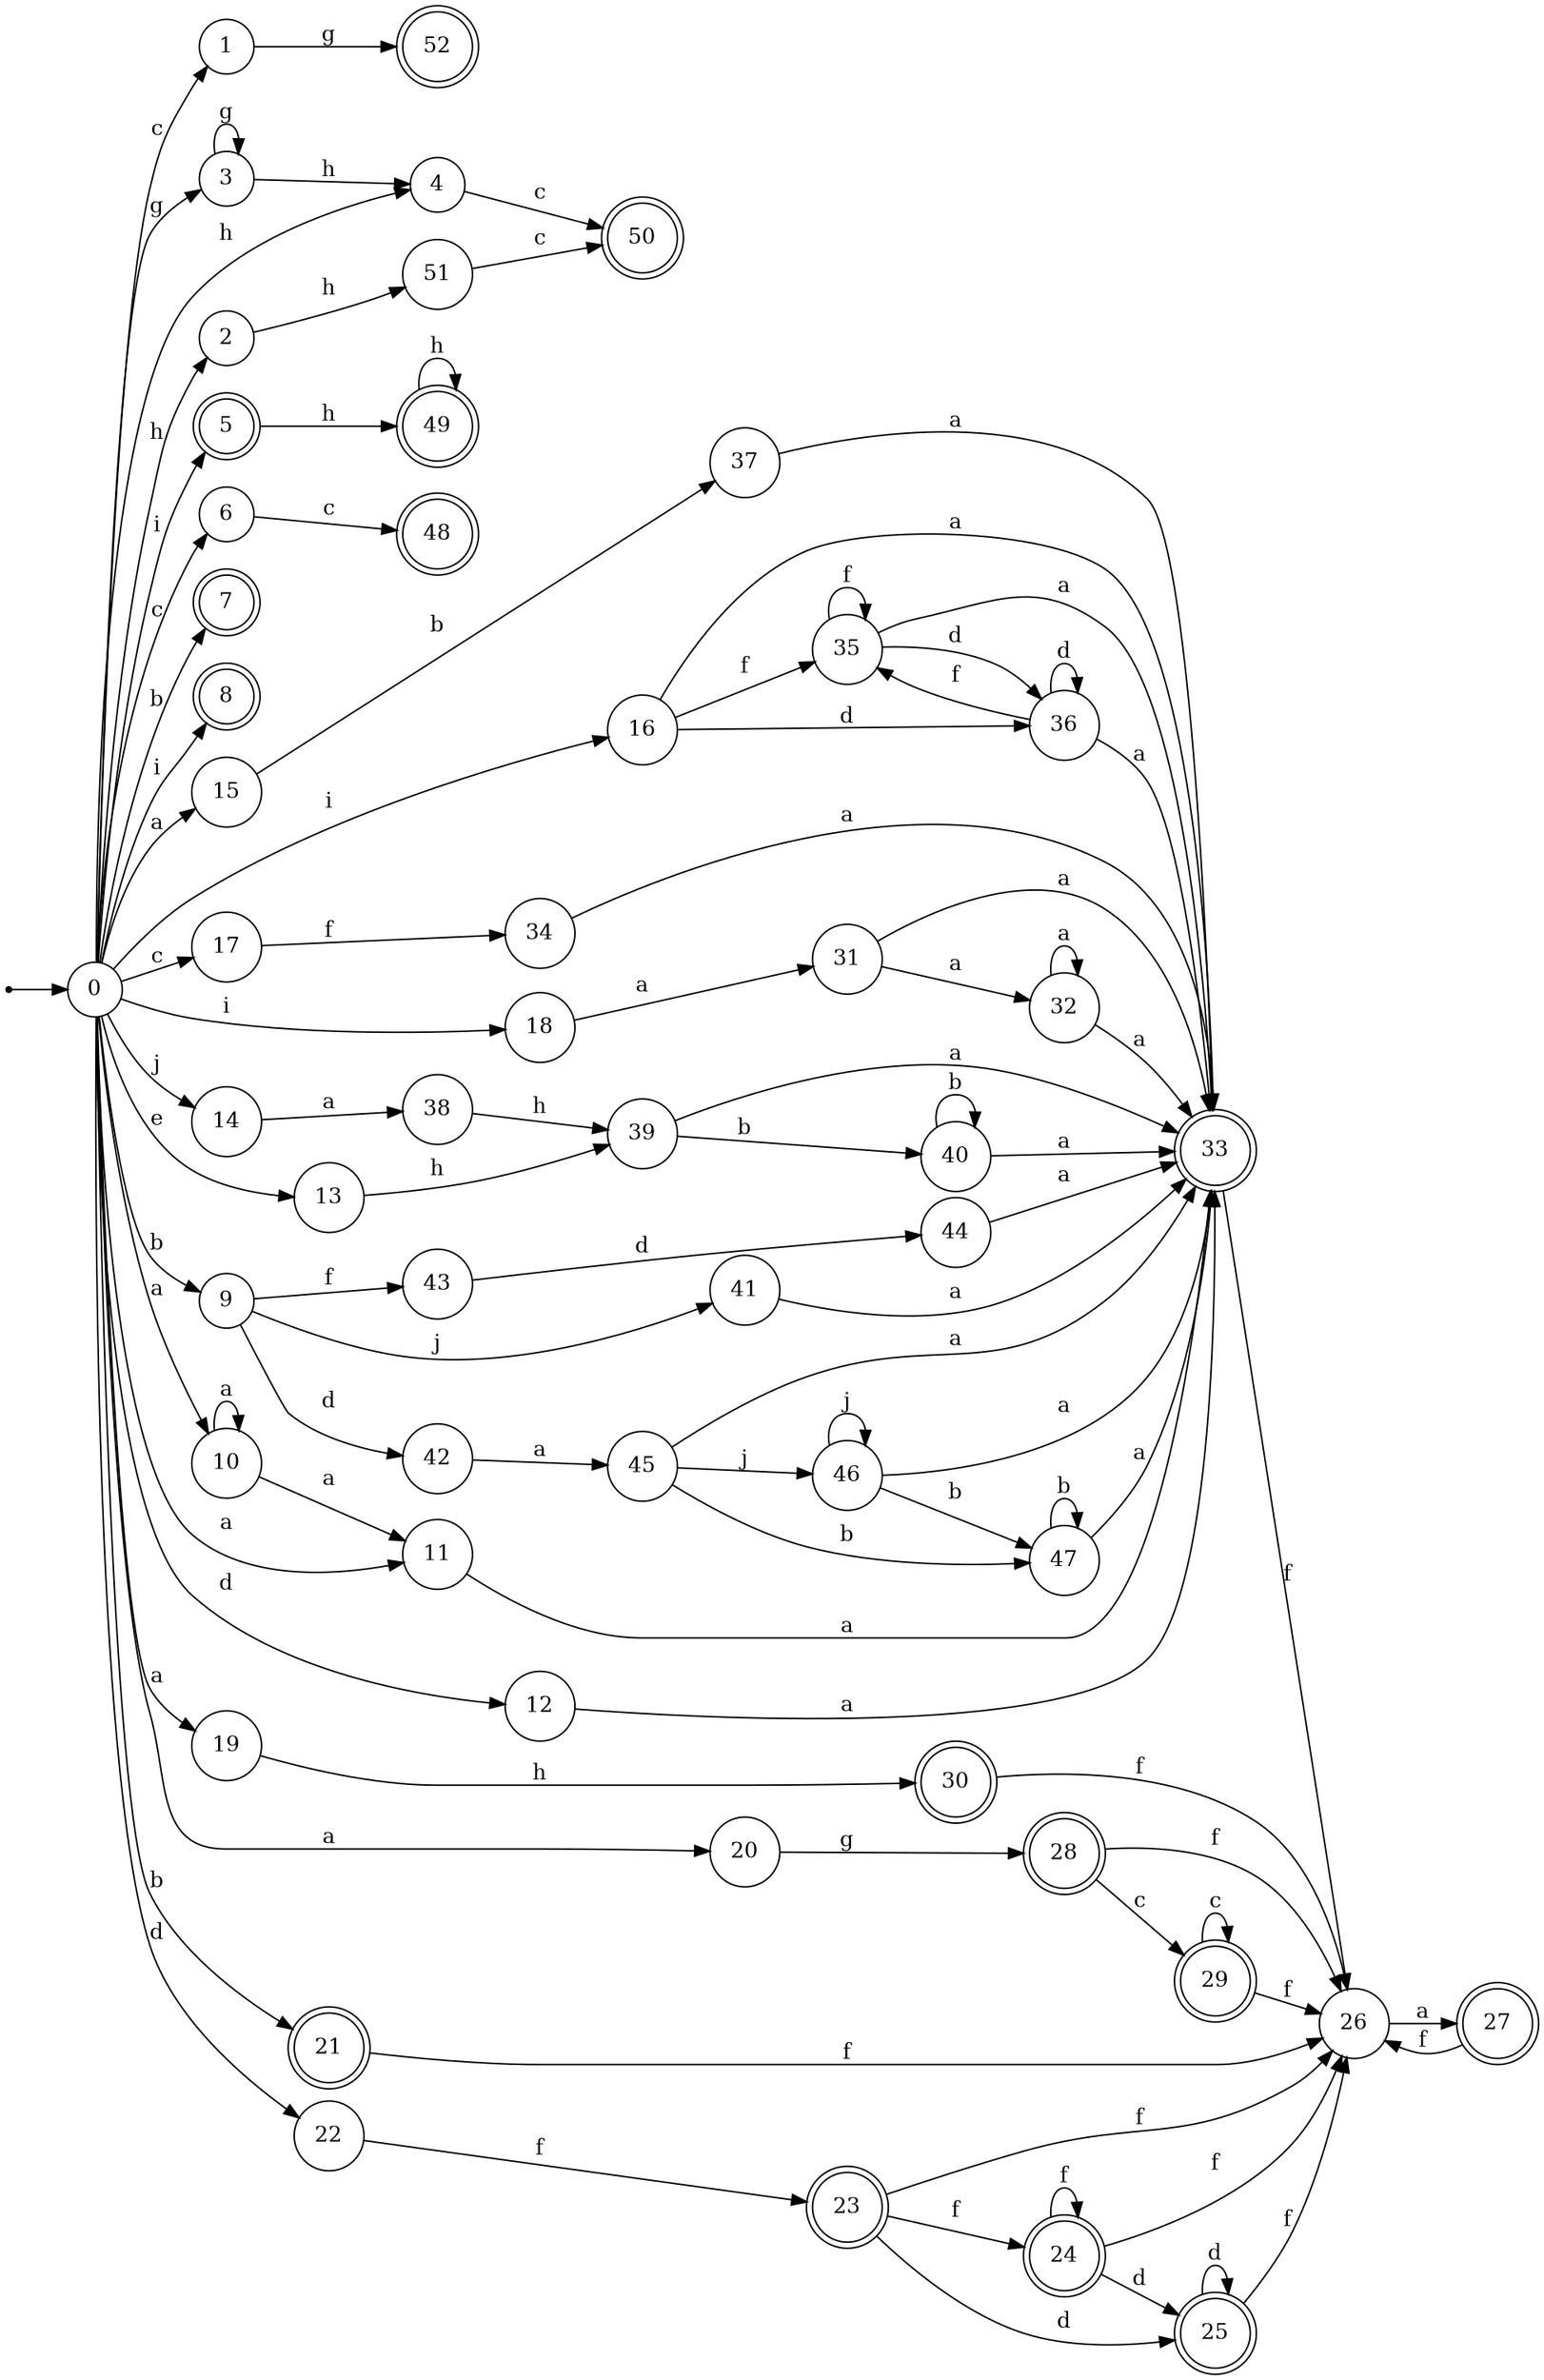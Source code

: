 digraph finite_state_machine {
rankdir=LR;
size="20,20";
node [shape = point]; "dummy0"
node [shape = circle]; "0";
"dummy0" -> "0";
node [shape = circle]; "1";
node [shape = circle]; "2";
node [shape = circle]; "3";
node [shape = circle]; "4";
node [shape = doublecircle]; "5";node [shape = circle]; "6";
node [shape = doublecircle]; "7";node [shape = doublecircle]; "8";node [shape = circle]; "9";
node [shape = circle]; "10";
node [shape = circle]; "11";
node [shape = circle]; "12";
node [shape = circle]; "13";
node [shape = circle]; "14";
node [shape = circle]; "15";
node [shape = circle]; "16";
node [shape = circle]; "17";
node [shape = circle]; "18";
node [shape = circle]; "19";
node [shape = circle]; "20";
node [shape = doublecircle]; "21";node [shape = circle]; "22";
node [shape = doublecircle]; "23";node [shape = doublecircle]; "24";node [shape = doublecircle]; "25";node [shape = circle]; "26";
node [shape = doublecircle]; "27";node [shape = doublecircle]; "28";node [shape = doublecircle]; "29";node [shape = doublecircle]; "30";node [shape = circle]; "31";
node [shape = circle]; "32";
node [shape = doublecircle]; "33";node [shape = circle]; "34";
node [shape = circle]; "35";
node [shape = circle]; "36";
node [shape = circle]; "37";
node [shape = circle]; "38";
node [shape = circle]; "39";
node [shape = circle]; "40";
node [shape = circle]; "41";
node [shape = circle]; "42";
node [shape = circle]; "43";
node [shape = circle]; "44";
node [shape = circle]; "45";
node [shape = circle]; "46";
node [shape = circle]; "47";
node [shape = doublecircle]; "48";node [shape = doublecircle]; "49";node [shape = doublecircle]; "50";node [shape = circle]; "51";
node [shape = doublecircle]; "52";"0" -> "1" [label = "c"];
 "0" -> "6" [label = "c"];
 "0" -> "17" [label = "c"];
 "0" -> "2" [label = "h"];
 "0" -> "4" [label = "h"];
 "0" -> "3" [label = "g"];
 "0" -> "8" [label = "i"];
 "0" -> "16" [label = "i"];
 "0" -> "18" [label = "i"];
 "0" -> "5" [label = "i"];
 "0" -> "9" [label = "b"];
 "0" -> "21" [label = "b"];
 "0" -> "7" [label = "b"];
 "0" -> "19" [label = "a"];
 "0" -> "20" [label = "a"];
 "0" -> "10" [label = "a"];
 "0" -> "11" [label = "a"];
 "0" -> "15" [label = "a"];
 "0" -> "12" [label = "d"];
 "0" -> "22" [label = "d"];
 "0" -> "13" [label = "e"];
 "0" -> "14" [label = "j"];
 "22" -> "23" [label = "f"];
 "23" -> "24" [label = "f"];
 "23" -> "26" [label = "f"];
 "23" -> "25" [label = "d"];
 "26" -> "27" [label = "a"];
 "27" -> "26" [label = "f"];
 "25" -> "25" [label = "d"];
 "25" -> "26" [label = "f"];
 "24" -> "24" [label = "f"];
 "24" -> "26" [label = "f"];
 "24" -> "25" [label = "d"];
 "21" -> "26" [label = "f"];
 "20" -> "28" [label = "g"];
 "28" -> "29" [label = "c"];
 "28" -> "26" [label = "f"];
 "29" -> "29" [label = "c"];
 "29" -> "26" [label = "f"];
 "19" -> "30" [label = "h"];
 "30" -> "26" [label = "f"];
 "18" -> "31" [label = "a"];
 "31" -> "32" [label = "a"];
 "31" -> "33" [label = "a"];
 "33" -> "26" [label = "f"];
 "32" -> "32" [label = "a"];
 "32" -> "33" [label = "a"];
 "17" -> "34" [label = "f"];
 "34" -> "33" [label = "a"];
 "16" -> "35" [label = "f"];
 "16" -> "36" [label = "d"];
 "16" -> "33" [label = "a"];
 "36" -> "36" [label = "d"];
 "36" -> "35" [label = "f"];
 "36" -> "33" [label = "a"];
 "35" -> "35" [label = "f"];
 "35" -> "36" [label = "d"];
 "35" -> "33" [label = "a"];
 "15" -> "37" [label = "b"];
 "37" -> "33" [label = "a"];
 "14" -> "38" [label = "a"];
 "38" -> "39" [label = "h"];
 "39" -> "40" [label = "b"];
 "39" -> "33" [label = "a"];
 "40" -> "40" [label = "b"];
 "40" -> "33" [label = "a"];
 "13" -> "39" [label = "h"];
 "12" -> "33" [label = "a"];
 "11" -> "33" [label = "a"];
 "10" -> "10" [label = "a"];
 "10" -> "11" [label = "a"];
 "9" -> "41" [label = "j"];
 "9" -> "42" [label = "d"];
 "9" -> "43" [label = "f"];
 "43" -> "44" [label = "d"];
 "44" -> "33" [label = "a"];
 "42" -> "45" [label = "a"];
 "45" -> "46" [label = "j"];
 "45" -> "47" [label = "b"];
 "45" -> "33" [label = "a"];
 "47" -> "47" [label = "b"];
 "47" -> "33" [label = "a"];
 "46" -> "46" [label = "j"];
 "46" -> "47" [label = "b"];
 "46" -> "33" [label = "a"];
 "41" -> "33" [label = "a"];
 "6" -> "48" [label = "c"];
 "5" -> "49" [label = "h"];
 "49" -> "49" [label = "h"];
 "4" -> "50" [label = "c"];
 "3" -> "3" [label = "g"];
 "3" -> "4" [label = "h"];
 "2" -> "51" [label = "h"];
 "51" -> "50" [label = "c"];
 "1" -> "52" [label = "g"];
 }
